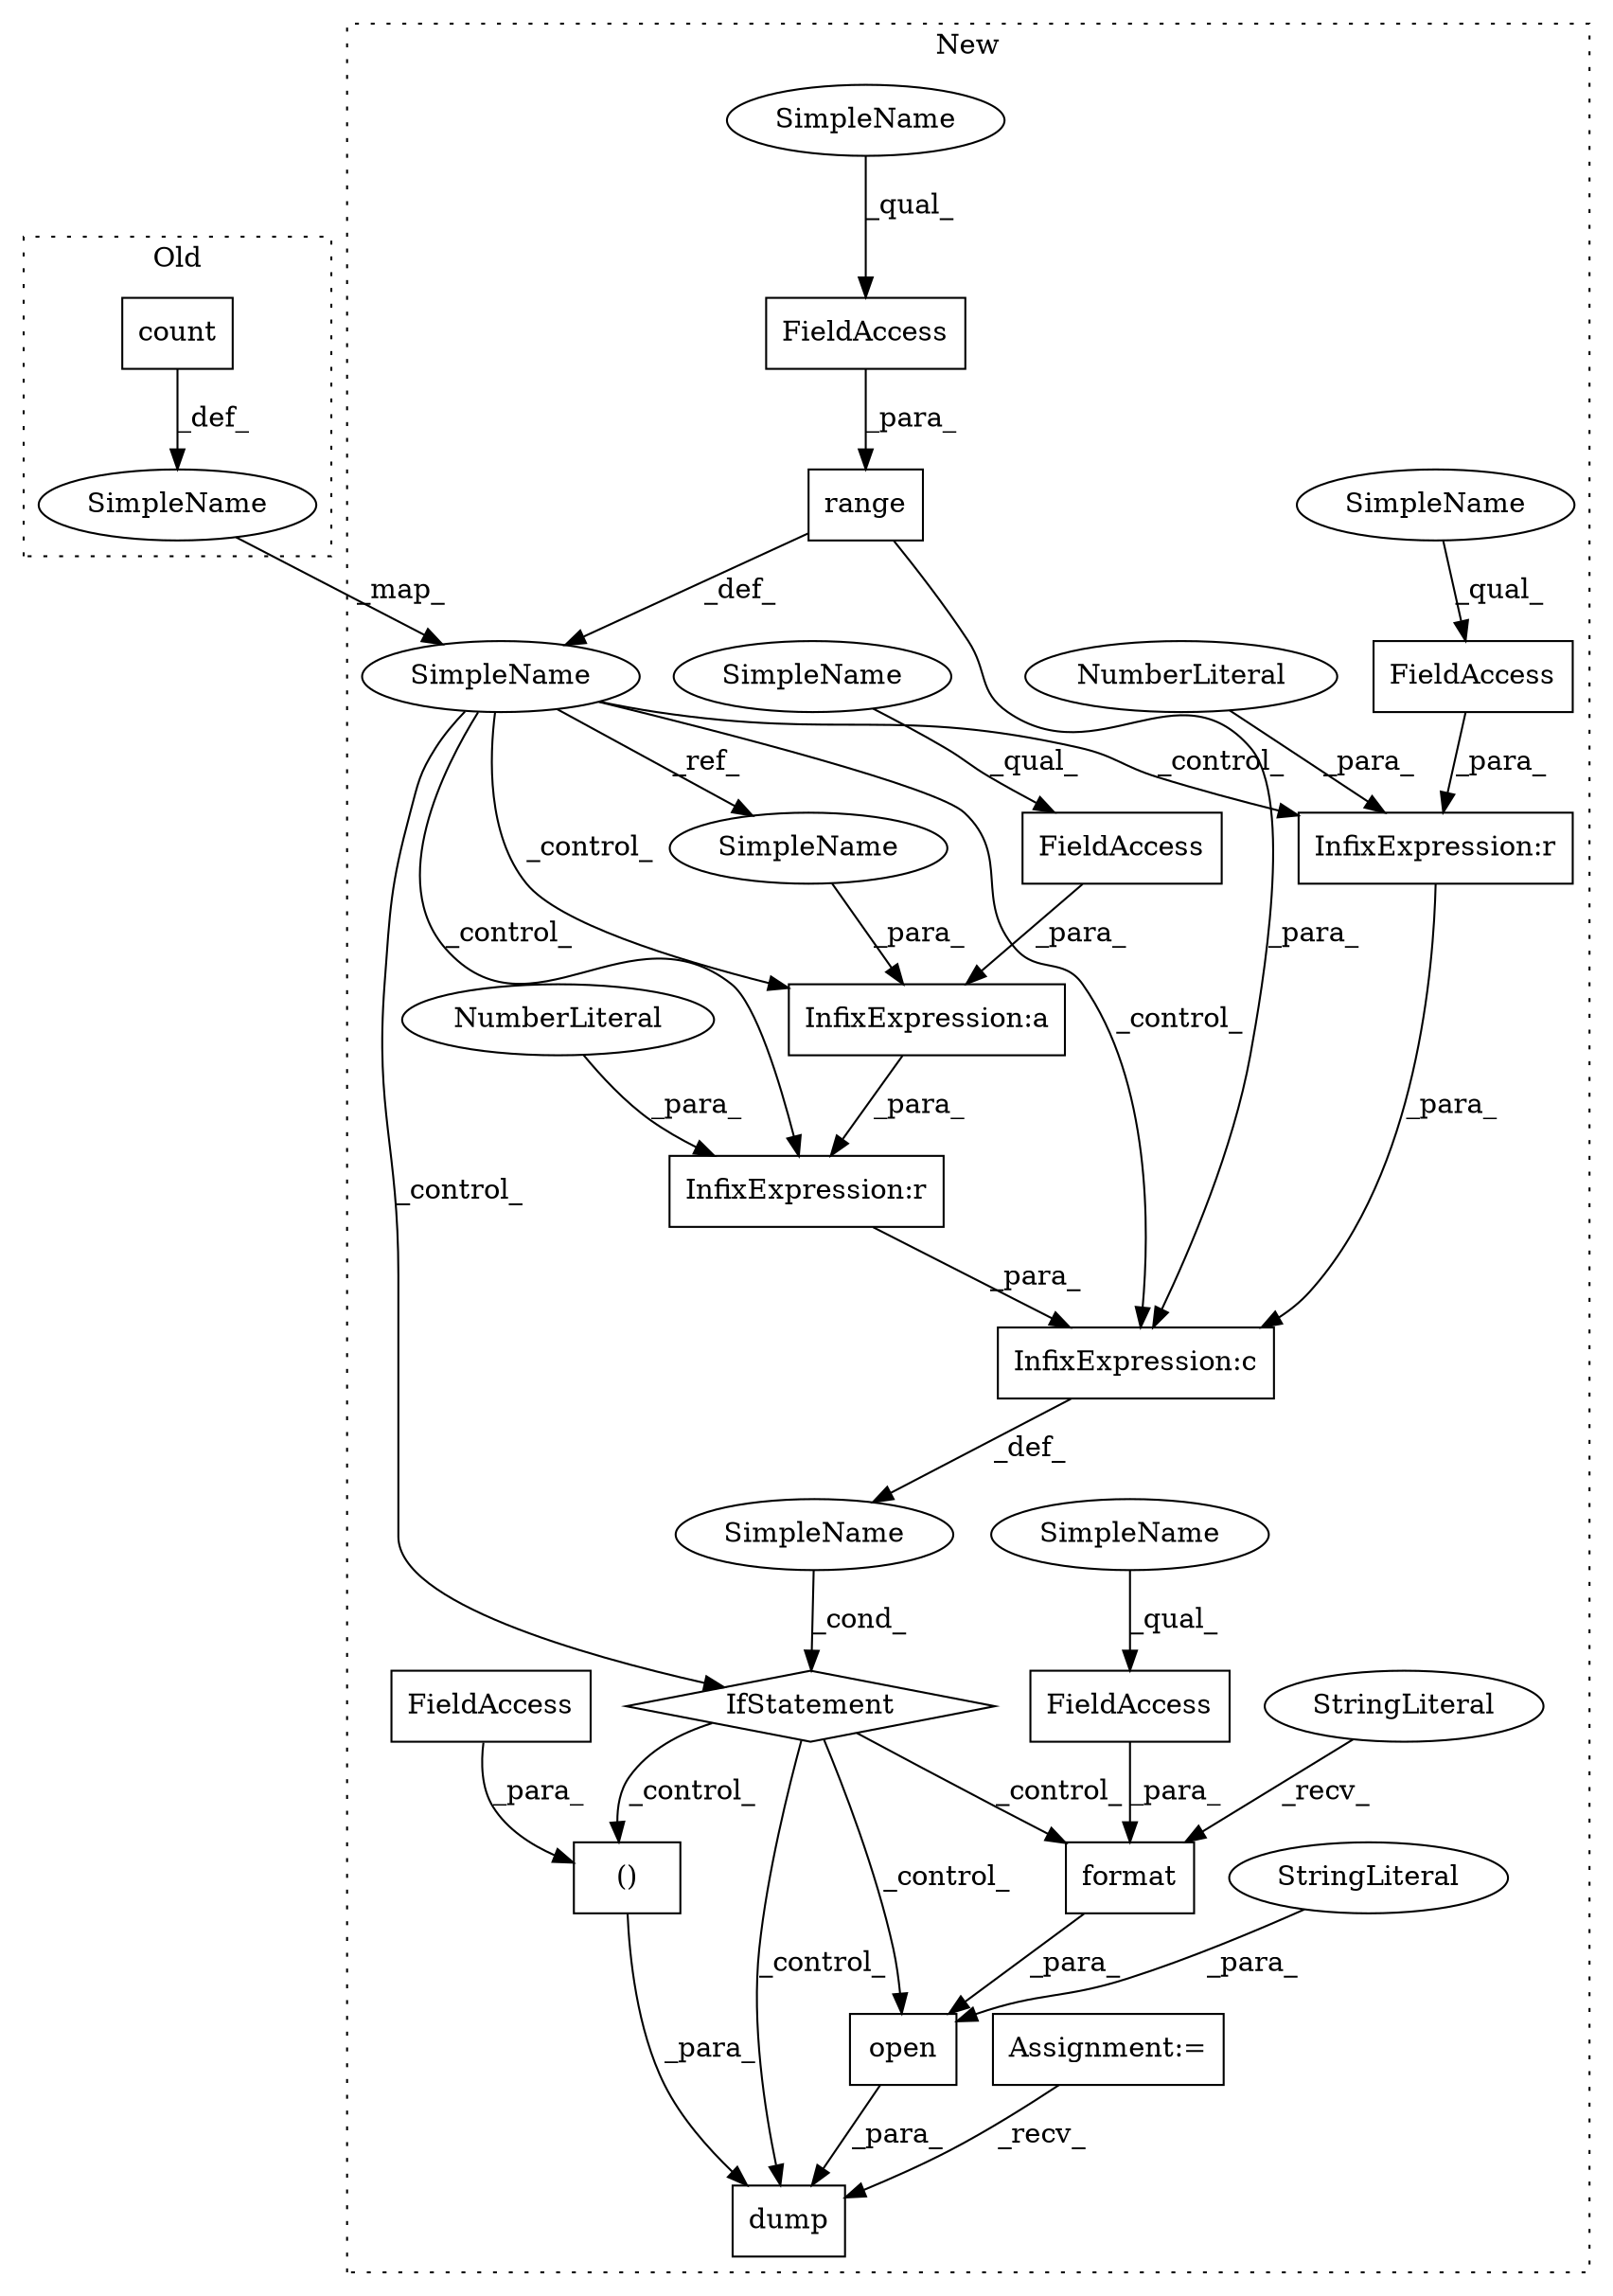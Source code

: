 digraph G {
subgraph cluster0 {
1 [label="count" a="32" s="5190" l="7" shape="box"];
8 [label="SimpleName" a="42" s="5181" l="6" shape="ellipse"];
label = "Old";
style="dotted";
}
subgraph cluster1 {
2 [label="()" a="106" s="6569" l="32" shape="box"];
3 [label="IfStatement" a="25" s="6456,6536" l="4,2" shape="diamond"];
4 [label="SimpleName" a="42" s="" l="" shape="ellipse"];
5 [label="InfixExpression:r" a="27" s="6530" l="4" shape="box"];
6 [label="NumberLiteral" a="34" s="6534" l="1" shape="ellipse"];
7 [label="SimpleName" a="42" s="5176" l="6" shape="ellipse"];
9 [label="InfixExpression:a" a="27" s="6502" l="3" shape="box"];
10 [label="InfixExpression:r" a="27" s="6485" l="3" shape="box"];
11 [label="NumberLiteral" a="34" s="6488" l="1" shape="ellipse"];
12 [label="InfixExpression:c" a="27" s="6490" l="4" shape="box"];
13 [label="FieldAccess" a="22" s="6461" l="24" shape="box"];
14 [label="FieldAccess" a="22" s="6651" l="13" shape="box"];
15 [label="FieldAccess" a="22" s="6592" l="9" shape="box"];
16 [label="FieldAccess" a="22" s="6505" l="24" shape="box"];
17 [label="FieldAccess" a="22" s="5191" l="17" shape="box"];
18 [label="format" a="32" s="6644,6664" l="7,1" shape="box"];
19 [label="range" a="32" s="5185,5208" l="6,1" shape="box"];
20 [label="dump" a="32" s="6555,6671" l="14,1" shape="box"];
21 [label="StringLiteral" a="45" s="6608" l="35" shape="ellipse"];
22 [label="Assignment:=" a="7" s="4941" l="6" shape="box"];
23 [label="open" a="32" s="6603,6670" l="5,1" shape="box"];
24 [label="StringLiteral" a="45" s="6666" l="4" shape="ellipse"];
25 [label="SimpleName" a="42" s="6651" l="4" shape="ellipse"];
26 [label="SimpleName" a="42" s="6461" l="4" shape="ellipse"];
27 [label="SimpleName" a="42" s="5191" l="4" shape="ellipse"];
28 [label="SimpleName" a="42" s="6505" l="4" shape="ellipse"];
29 [label="SimpleName" a="42" s="6496" l="6" shape="ellipse"];
label = "New";
style="dotted";
}
1 -> 8 [label="_def_"];
2 -> 20 [label="_para_"];
3 -> 2 [label="_control_"];
3 -> 18 [label="_control_"];
3 -> 20 [label="_control_"];
3 -> 23 [label="_control_"];
4 -> 3 [label="_cond_"];
5 -> 12 [label="_para_"];
6 -> 5 [label="_para_"];
7 -> 29 [label="_ref_"];
7 -> 12 [label="_control_"];
7 -> 3 [label="_control_"];
7 -> 9 [label="_control_"];
7 -> 10 [label="_control_"];
7 -> 5 [label="_control_"];
8 -> 7 [label="_map_"];
9 -> 5 [label="_para_"];
10 -> 12 [label="_para_"];
11 -> 10 [label="_para_"];
12 -> 4 [label="_def_"];
13 -> 10 [label="_para_"];
14 -> 18 [label="_para_"];
15 -> 2 [label="_para_"];
16 -> 9 [label="_para_"];
17 -> 19 [label="_para_"];
18 -> 23 [label="_para_"];
19 -> 7 [label="_def_"];
19 -> 12 [label="_para_"];
21 -> 18 [label="_recv_"];
22 -> 20 [label="_recv_"];
23 -> 20 [label="_para_"];
24 -> 23 [label="_para_"];
25 -> 14 [label="_qual_"];
26 -> 13 [label="_qual_"];
27 -> 17 [label="_qual_"];
28 -> 16 [label="_qual_"];
29 -> 9 [label="_para_"];
}